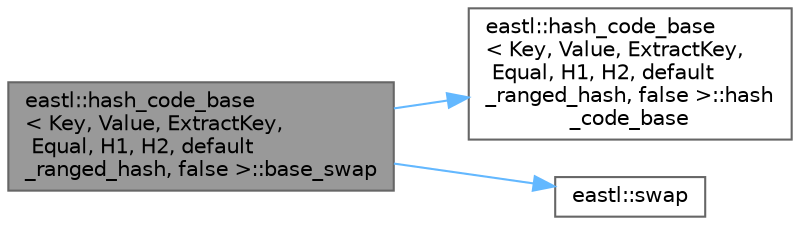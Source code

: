 digraph "eastl::hash_code_base&lt; Key, Value, ExtractKey, Equal, H1, H2, default_ranged_hash, false &gt;::base_swap"
{
 // LATEX_PDF_SIZE
  bgcolor="transparent";
  edge [fontname=Helvetica,fontsize=10,labelfontname=Helvetica,labelfontsize=10];
  node [fontname=Helvetica,fontsize=10,shape=box,height=0.2,width=0.4];
  rankdir="LR";
  Node1 [id="Node000001",label="eastl::hash_code_base\l\< Key, Value, ExtractKey,\l Equal, H1, H2, default\l_ranged_hash, false \>::base_swap",height=0.2,width=0.4,color="gray40", fillcolor="grey60", style="filled", fontcolor="black",tooltip=" "];
  Node1 -> Node2 [id="edge3_Node000001_Node000002",color="steelblue1",style="solid",tooltip=" "];
  Node2 [id="Node000002",label="eastl::hash_code_base\l\< Key, Value, ExtractKey,\l Equal, H1, H2, default\l_ranged_hash, false \>::hash\l_code_base",height=0.2,width=0.4,color="grey40", fillcolor="white", style="filled",URL="$structeastl_1_1hash__code__base_3_01_key_00_01_value_00_01_extract_key_00_01_equal_00_01_h1_00_0e0db71eb5e2771650c80262d53774741.html#a14751955dd04354a6df69f95957ea518",tooltip=" "];
  Node1 -> Node3 [id="edge4_Node000001_Node000003",color="steelblue1",style="solid",tooltip=" "];
  Node3 [id="Node000003",label="eastl::swap",height=0.2,width=0.4,color="grey40", fillcolor="white", style="filled",URL="$namespaceeastl.html#a98898432a5e178e354c5af6abeb58f8b",tooltip=" "];
}
